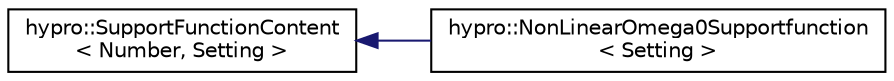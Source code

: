 digraph "Graphical Class Hierarchy"
{
  edge [fontname="Helvetica",fontsize="10",labelfontname="Helvetica",labelfontsize="10"];
  node [fontname="Helvetica",fontsize="10",shape=record];
  rankdir="LR";
  Node1 [label="hypro::SupportFunctionContent\l\< Number, Setting \>",height=0.2,width=0.4,color="black", fillcolor="white", style="filled",URL="$classhypro_1_1SupportFunctionContent.html",tooltip="Class for support function content. "];
  Node1 -> Node2 [dir="back",color="midnightblue",fontsize="10",style="solid",fontname="Helvetica"];
  Node2 [label="hypro::NonLinearOmega0Supportfunction\l\< Setting \>",height=0.2,width=0.4,color="black", fillcolor="white", style="filled",URL="$classhypro_1_1NonLinearOmega0Supportfunction.html"];
}
